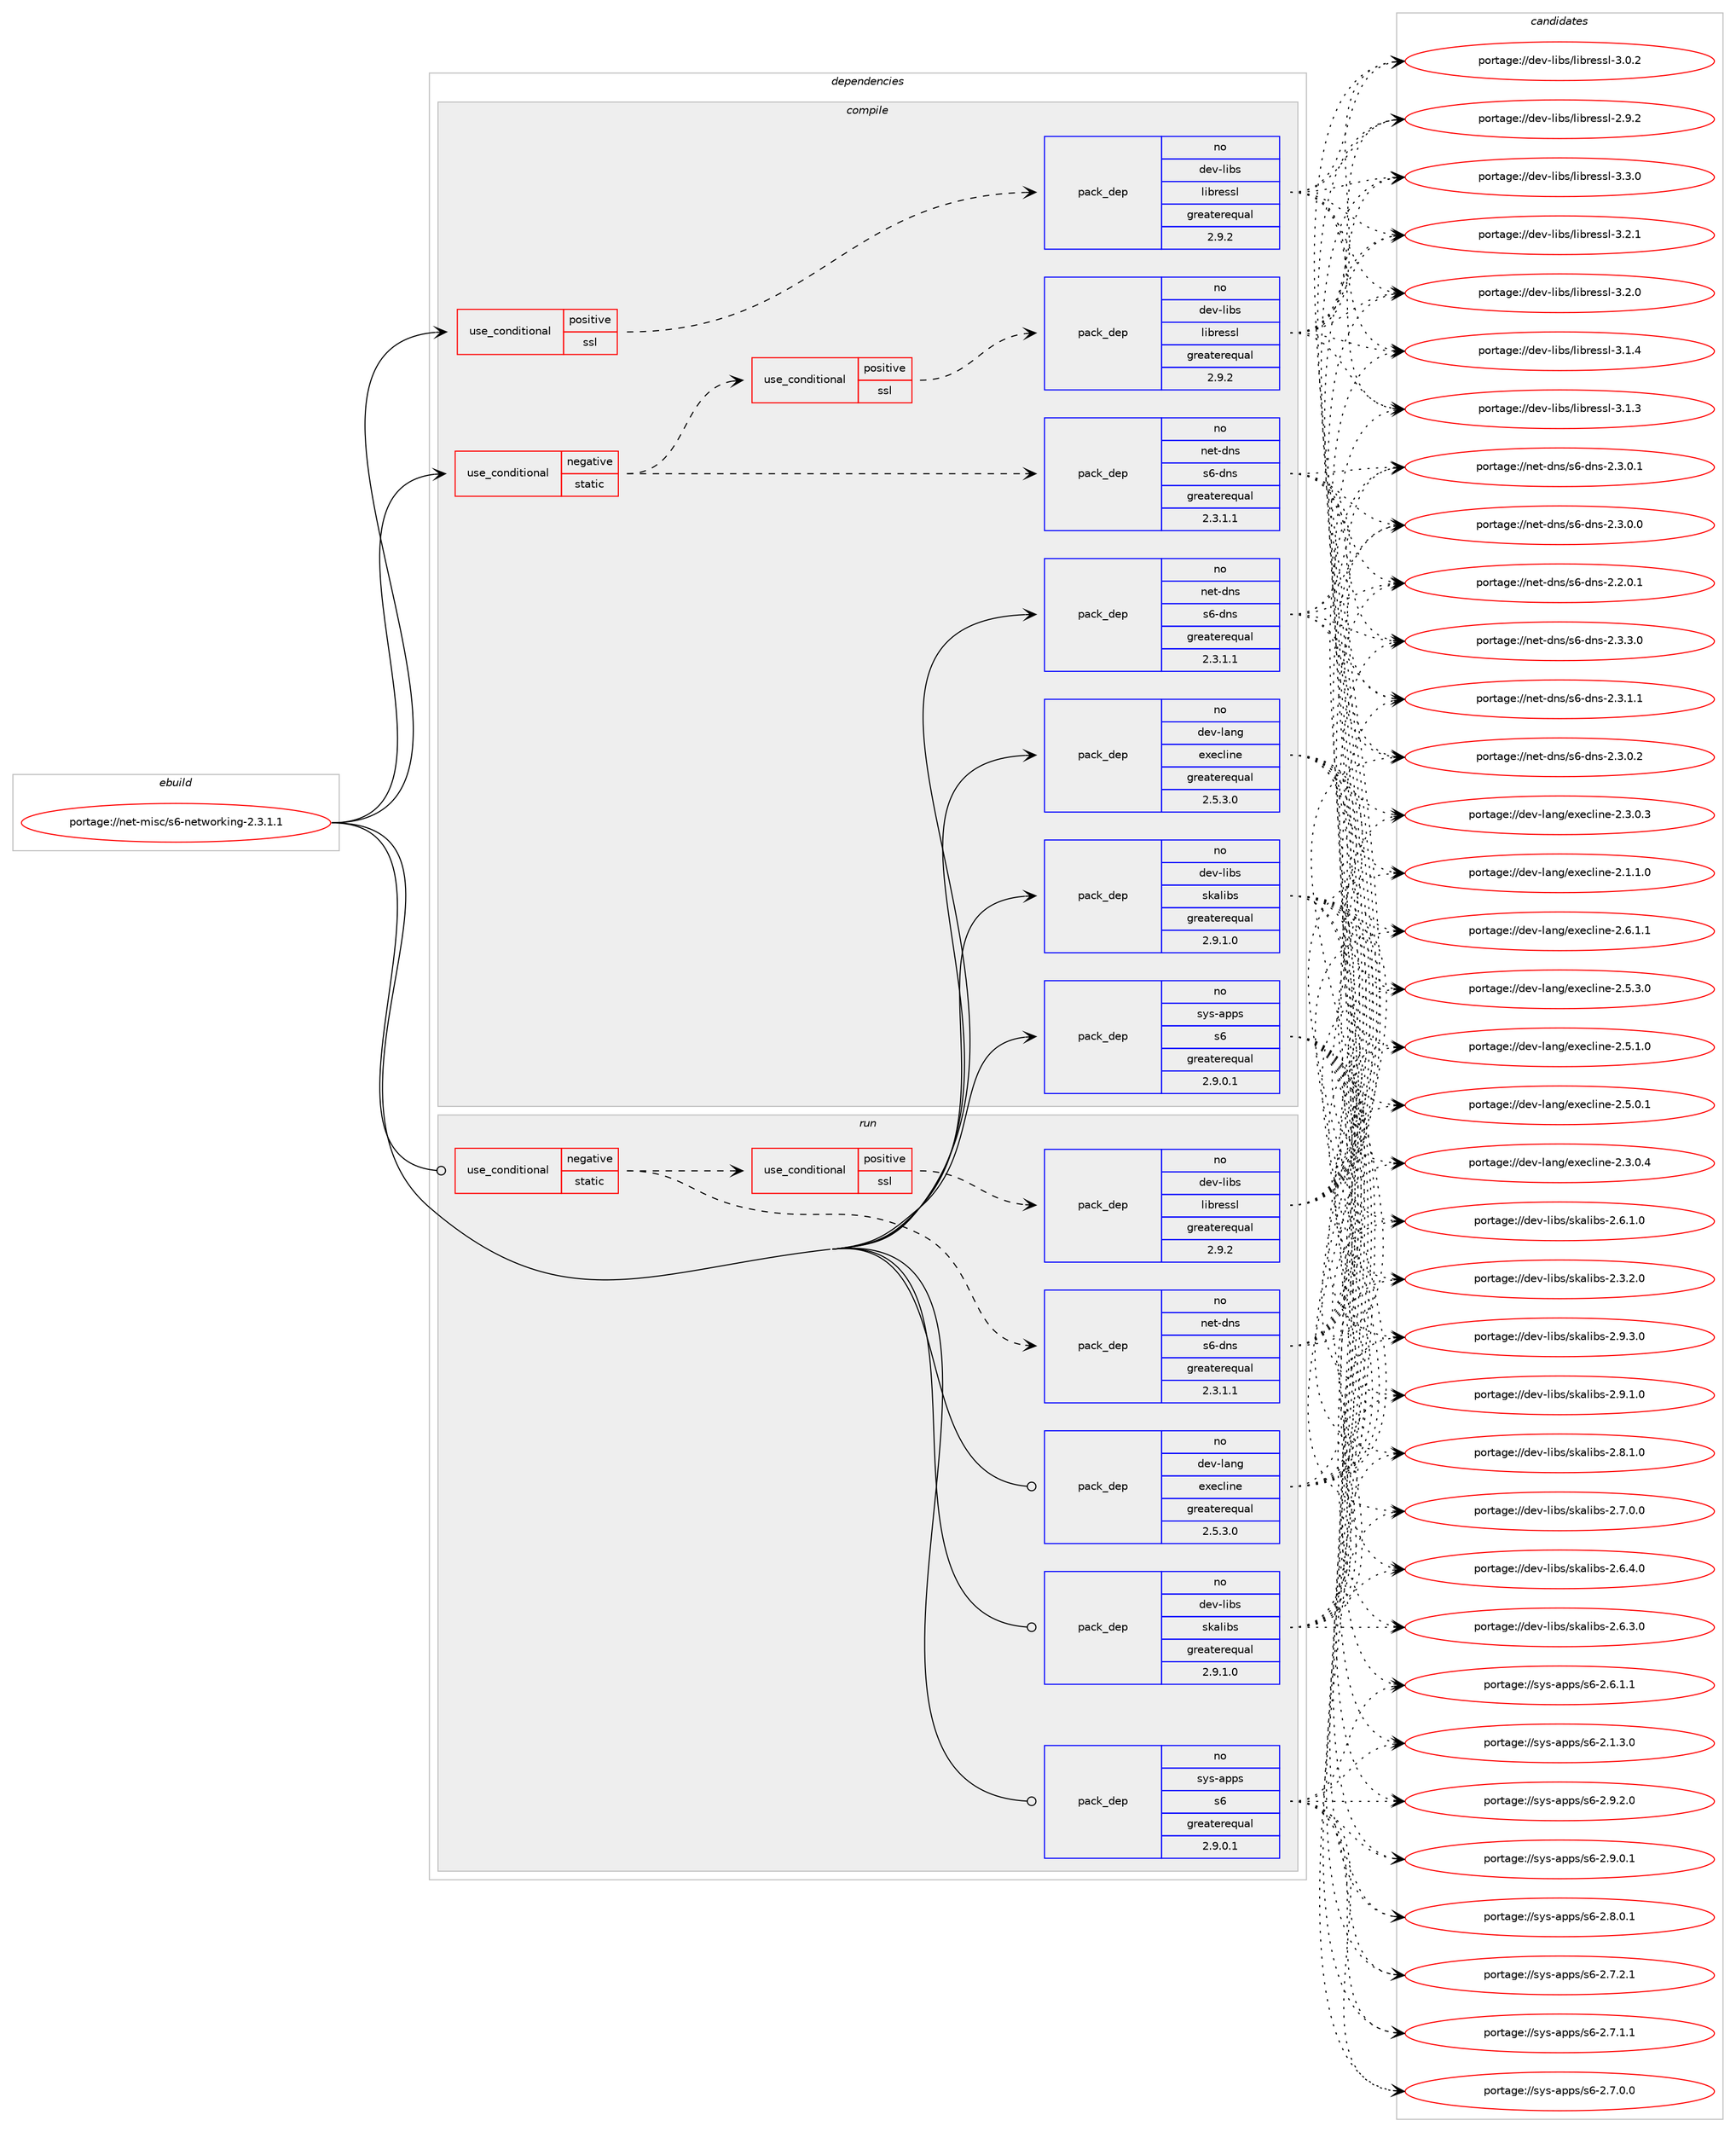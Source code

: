 digraph prolog {

# *************
# Graph options
# *************

newrank=true;
concentrate=true;
compound=true;
graph [rankdir=LR,fontname=Helvetica,fontsize=10,ranksep=1.5];#, ranksep=2.5, nodesep=0.2];
edge  [arrowhead=vee];
node  [fontname=Helvetica,fontsize=10];

# **********
# The ebuild
# **********

subgraph cluster_leftcol {
color=gray;
rank=same;
label=<<i>ebuild</i>>;
id [label="portage://net-misc/s6-networking-2.3.1.1", color=red, width=4, href="../net-misc/s6-networking-2.3.1.1.svg"];
}

# ****************
# The dependencies
# ****************

subgraph cluster_midcol {
color=gray;
label=<<i>dependencies</i>>;
subgraph cluster_compile {
fillcolor="#eeeeee";
style=filled;
label=<<i>compile</i>>;
subgraph cond340 {
dependency2597 [label=<<TABLE BORDER="0" CELLBORDER="1" CELLSPACING="0" CELLPADDING="4"><TR><TD ROWSPAN="3" CELLPADDING="10">use_conditional</TD></TR><TR><TD>negative</TD></TR><TR><TD>static</TD></TR></TABLE>>, shape=none, color=red];
subgraph pack2222 {
dependency2598 [label=<<TABLE BORDER="0" CELLBORDER="1" CELLSPACING="0" CELLPADDING="4" WIDTH="220"><TR><TD ROWSPAN="6" CELLPADDING="30">pack_dep</TD></TR><TR><TD WIDTH="110">no</TD></TR><TR><TD>net-dns</TD></TR><TR><TD>s6-dns</TD></TR><TR><TD>greaterequal</TD></TR><TR><TD>2.3.1.1</TD></TR></TABLE>>, shape=none, color=blue];
}
dependency2597:e -> dependency2598:w [weight=20,style="dashed",arrowhead="vee"];
subgraph cond341 {
dependency2599 [label=<<TABLE BORDER="0" CELLBORDER="1" CELLSPACING="0" CELLPADDING="4"><TR><TD ROWSPAN="3" CELLPADDING="10">use_conditional</TD></TR><TR><TD>positive</TD></TR><TR><TD>ssl</TD></TR></TABLE>>, shape=none, color=red];
subgraph pack2223 {
dependency2600 [label=<<TABLE BORDER="0" CELLBORDER="1" CELLSPACING="0" CELLPADDING="4" WIDTH="220"><TR><TD ROWSPAN="6" CELLPADDING="30">pack_dep</TD></TR><TR><TD WIDTH="110">no</TD></TR><TR><TD>dev-libs</TD></TR><TR><TD>libressl</TD></TR><TR><TD>greaterequal</TD></TR><TR><TD>2.9.2</TD></TR></TABLE>>, shape=none, color=blue];
}
dependency2599:e -> dependency2600:w [weight=20,style="dashed",arrowhead="vee"];
}
dependency2597:e -> dependency2599:w [weight=20,style="dashed",arrowhead="vee"];
}
id:e -> dependency2597:w [weight=20,style="solid",arrowhead="vee"];
subgraph cond342 {
dependency2601 [label=<<TABLE BORDER="0" CELLBORDER="1" CELLSPACING="0" CELLPADDING="4"><TR><TD ROWSPAN="3" CELLPADDING="10">use_conditional</TD></TR><TR><TD>positive</TD></TR><TR><TD>ssl</TD></TR></TABLE>>, shape=none, color=red];
subgraph pack2224 {
dependency2602 [label=<<TABLE BORDER="0" CELLBORDER="1" CELLSPACING="0" CELLPADDING="4" WIDTH="220"><TR><TD ROWSPAN="6" CELLPADDING="30">pack_dep</TD></TR><TR><TD WIDTH="110">no</TD></TR><TR><TD>dev-libs</TD></TR><TR><TD>libressl</TD></TR><TR><TD>greaterequal</TD></TR><TR><TD>2.9.2</TD></TR></TABLE>>, shape=none, color=blue];
}
dependency2601:e -> dependency2602:w [weight=20,style="dashed",arrowhead="vee"];
}
id:e -> dependency2601:w [weight=20,style="solid",arrowhead="vee"];
subgraph pack2225 {
dependency2603 [label=<<TABLE BORDER="0" CELLBORDER="1" CELLSPACING="0" CELLPADDING="4" WIDTH="220"><TR><TD ROWSPAN="6" CELLPADDING="30">pack_dep</TD></TR><TR><TD WIDTH="110">no</TD></TR><TR><TD>dev-lang</TD></TR><TR><TD>execline</TD></TR><TR><TD>greaterequal</TD></TR><TR><TD>2.5.3.0</TD></TR></TABLE>>, shape=none, color=blue];
}
id:e -> dependency2603:w [weight=20,style="solid",arrowhead="vee"];
subgraph pack2226 {
dependency2604 [label=<<TABLE BORDER="0" CELLBORDER="1" CELLSPACING="0" CELLPADDING="4" WIDTH="220"><TR><TD ROWSPAN="6" CELLPADDING="30">pack_dep</TD></TR><TR><TD WIDTH="110">no</TD></TR><TR><TD>dev-libs</TD></TR><TR><TD>skalibs</TD></TR><TR><TD>greaterequal</TD></TR><TR><TD>2.9.1.0</TD></TR></TABLE>>, shape=none, color=blue];
}
id:e -> dependency2604:w [weight=20,style="solid",arrowhead="vee"];
subgraph pack2227 {
dependency2605 [label=<<TABLE BORDER="0" CELLBORDER="1" CELLSPACING="0" CELLPADDING="4" WIDTH="220"><TR><TD ROWSPAN="6" CELLPADDING="30">pack_dep</TD></TR><TR><TD WIDTH="110">no</TD></TR><TR><TD>net-dns</TD></TR><TR><TD>s6-dns</TD></TR><TR><TD>greaterequal</TD></TR><TR><TD>2.3.1.1</TD></TR></TABLE>>, shape=none, color=blue];
}
id:e -> dependency2605:w [weight=20,style="solid",arrowhead="vee"];
subgraph pack2228 {
dependency2606 [label=<<TABLE BORDER="0" CELLBORDER="1" CELLSPACING="0" CELLPADDING="4" WIDTH="220"><TR><TD ROWSPAN="6" CELLPADDING="30">pack_dep</TD></TR><TR><TD WIDTH="110">no</TD></TR><TR><TD>sys-apps</TD></TR><TR><TD>s6</TD></TR><TR><TD>greaterequal</TD></TR><TR><TD>2.9.0.1</TD></TR></TABLE>>, shape=none, color=blue];
}
id:e -> dependency2606:w [weight=20,style="solid",arrowhead="vee"];
}
subgraph cluster_compileandrun {
fillcolor="#eeeeee";
style=filled;
label=<<i>compile and run</i>>;
}
subgraph cluster_run {
fillcolor="#eeeeee";
style=filled;
label=<<i>run</i>>;
subgraph cond343 {
dependency2607 [label=<<TABLE BORDER="0" CELLBORDER="1" CELLSPACING="0" CELLPADDING="4"><TR><TD ROWSPAN="3" CELLPADDING="10">use_conditional</TD></TR><TR><TD>negative</TD></TR><TR><TD>static</TD></TR></TABLE>>, shape=none, color=red];
subgraph pack2229 {
dependency2608 [label=<<TABLE BORDER="0" CELLBORDER="1" CELLSPACING="0" CELLPADDING="4" WIDTH="220"><TR><TD ROWSPAN="6" CELLPADDING="30">pack_dep</TD></TR><TR><TD WIDTH="110">no</TD></TR><TR><TD>net-dns</TD></TR><TR><TD>s6-dns</TD></TR><TR><TD>greaterequal</TD></TR><TR><TD>2.3.1.1</TD></TR></TABLE>>, shape=none, color=blue];
}
dependency2607:e -> dependency2608:w [weight=20,style="dashed",arrowhead="vee"];
subgraph cond344 {
dependency2609 [label=<<TABLE BORDER="0" CELLBORDER="1" CELLSPACING="0" CELLPADDING="4"><TR><TD ROWSPAN="3" CELLPADDING="10">use_conditional</TD></TR><TR><TD>positive</TD></TR><TR><TD>ssl</TD></TR></TABLE>>, shape=none, color=red];
subgraph pack2230 {
dependency2610 [label=<<TABLE BORDER="0" CELLBORDER="1" CELLSPACING="0" CELLPADDING="4" WIDTH="220"><TR><TD ROWSPAN="6" CELLPADDING="30">pack_dep</TD></TR><TR><TD WIDTH="110">no</TD></TR><TR><TD>dev-libs</TD></TR><TR><TD>libressl</TD></TR><TR><TD>greaterequal</TD></TR><TR><TD>2.9.2</TD></TR></TABLE>>, shape=none, color=blue];
}
dependency2609:e -> dependency2610:w [weight=20,style="dashed",arrowhead="vee"];
}
dependency2607:e -> dependency2609:w [weight=20,style="dashed",arrowhead="vee"];
}
id:e -> dependency2607:w [weight=20,style="solid",arrowhead="odot"];
subgraph pack2231 {
dependency2611 [label=<<TABLE BORDER="0" CELLBORDER="1" CELLSPACING="0" CELLPADDING="4" WIDTH="220"><TR><TD ROWSPAN="6" CELLPADDING="30">pack_dep</TD></TR><TR><TD WIDTH="110">no</TD></TR><TR><TD>dev-lang</TD></TR><TR><TD>execline</TD></TR><TR><TD>greaterequal</TD></TR><TR><TD>2.5.3.0</TD></TR></TABLE>>, shape=none, color=blue];
}
id:e -> dependency2611:w [weight=20,style="solid",arrowhead="odot"];
subgraph pack2232 {
dependency2612 [label=<<TABLE BORDER="0" CELLBORDER="1" CELLSPACING="0" CELLPADDING="4" WIDTH="220"><TR><TD ROWSPAN="6" CELLPADDING="30">pack_dep</TD></TR><TR><TD WIDTH="110">no</TD></TR><TR><TD>dev-libs</TD></TR><TR><TD>skalibs</TD></TR><TR><TD>greaterequal</TD></TR><TR><TD>2.9.1.0</TD></TR></TABLE>>, shape=none, color=blue];
}
id:e -> dependency2612:w [weight=20,style="solid",arrowhead="odot"];
subgraph pack2233 {
dependency2613 [label=<<TABLE BORDER="0" CELLBORDER="1" CELLSPACING="0" CELLPADDING="4" WIDTH="220"><TR><TD ROWSPAN="6" CELLPADDING="30">pack_dep</TD></TR><TR><TD WIDTH="110">no</TD></TR><TR><TD>sys-apps</TD></TR><TR><TD>s6</TD></TR><TR><TD>greaterequal</TD></TR><TR><TD>2.9.0.1</TD></TR></TABLE>>, shape=none, color=blue];
}
id:e -> dependency2613:w [weight=20,style="solid",arrowhead="odot"];
}
}

# **************
# The candidates
# **************

subgraph cluster_choices {
rank=same;
color=gray;
label=<<i>candidates</i>>;

subgraph choice2222 {
color=black;
nodesep=1;
choice110101116451001101154711554451001101154550465146514648 [label="portage://net-dns/s6-dns-2.3.3.0", color=red, width=4,href="../net-dns/s6-dns-2.3.3.0.svg"];
choice110101116451001101154711554451001101154550465146494649 [label="portage://net-dns/s6-dns-2.3.1.1", color=red, width=4,href="../net-dns/s6-dns-2.3.1.1.svg"];
choice110101116451001101154711554451001101154550465146484650 [label="portage://net-dns/s6-dns-2.3.0.2", color=red, width=4,href="../net-dns/s6-dns-2.3.0.2.svg"];
choice110101116451001101154711554451001101154550465146484649 [label="portage://net-dns/s6-dns-2.3.0.1", color=red, width=4,href="../net-dns/s6-dns-2.3.0.1.svg"];
choice110101116451001101154711554451001101154550465146484648 [label="portage://net-dns/s6-dns-2.3.0.0", color=red, width=4,href="../net-dns/s6-dns-2.3.0.0.svg"];
choice110101116451001101154711554451001101154550465046484649 [label="portage://net-dns/s6-dns-2.2.0.1", color=red, width=4,href="../net-dns/s6-dns-2.2.0.1.svg"];
dependency2598:e -> choice110101116451001101154711554451001101154550465146514648:w [style=dotted,weight="100"];
dependency2598:e -> choice110101116451001101154711554451001101154550465146494649:w [style=dotted,weight="100"];
dependency2598:e -> choice110101116451001101154711554451001101154550465146484650:w [style=dotted,weight="100"];
dependency2598:e -> choice110101116451001101154711554451001101154550465146484649:w [style=dotted,weight="100"];
dependency2598:e -> choice110101116451001101154711554451001101154550465146484648:w [style=dotted,weight="100"];
dependency2598:e -> choice110101116451001101154711554451001101154550465046484649:w [style=dotted,weight="100"];
}
subgraph choice2223 {
color=black;
nodesep=1;
choice10010111845108105981154710810598114101115115108455146514648 [label="portage://dev-libs/libressl-3.3.0", color=red, width=4,href="../dev-libs/libressl-3.3.0.svg"];
choice10010111845108105981154710810598114101115115108455146504649 [label="portage://dev-libs/libressl-3.2.1", color=red, width=4,href="../dev-libs/libressl-3.2.1.svg"];
choice10010111845108105981154710810598114101115115108455146504648 [label="portage://dev-libs/libressl-3.2.0", color=red, width=4,href="../dev-libs/libressl-3.2.0.svg"];
choice10010111845108105981154710810598114101115115108455146494652 [label="portage://dev-libs/libressl-3.1.4", color=red, width=4,href="../dev-libs/libressl-3.1.4.svg"];
choice10010111845108105981154710810598114101115115108455146494651 [label="portage://dev-libs/libressl-3.1.3", color=red, width=4,href="../dev-libs/libressl-3.1.3.svg"];
choice10010111845108105981154710810598114101115115108455146484650 [label="portage://dev-libs/libressl-3.0.2", color=red, width=4,href="../dev-libs/libressl-3.0.2.svg"];
choice10010111845108105981154710810598114101115115108455046574650 [label="portage://dev-libs/libressl-2.9.2", color=red, width=4,href="../dev-libs/libressl-2.9.2.svg"];
dependency2600:e -> choice10010111845108105981154710810598114101115115108455146514648:w [style=dotted,weight="100"];
dependency2600:e -> choice10010111845108105981154710810598114101115115108455146504649:w [style=dotted,weight="100"];
dependency2600:e -> choice10010111845108105981154710810598114101115115108455146504648:w [style=dotted,weight="100"];
dependency2600:e -> choice10010111845108105981154710810598114101115115108455146494652:w [style=dotted,weight="100"];
dependency2600:e -> choice10010111845108105981154710810598114101115115108455146494651:w [style=dotted,weight="100"];
dependency2600:e -> choice10010111845108105981154710810598114101115115108455146484650:w [style=dotted,weight="100"];
dependency2600:e -> choice10010111845108105981154710810598114101115115108455046574650:w [style=dotted,weight="100"];
}
subgraph choice2224 {
color=black;
nodesep=1;
choice10010111845108105981154710810598114101115115108455146514648 [label="portage://dev-libs/libressl-3.3.0", color=red, width=4,href="../dev-libs/libressl-3.3.0.svg"];
choice10010111845108105981154710810598114101115115108455146504649 [label="portage://dev-libs/libressl-3.2.1", color=red, width=4,href="../dev-libs/libressl-3.2.1.svg"];
choice10010111845108105981154710810598114101115115108455146504648 [label="portage://dev-libs/libressl-3.2.0", color=red, width=4,href="../dev-libs/libressl-3.2.0.svg"];
choice10010111845108105981154710810598114101115115108455146494652 [label="portage://dev-libs/libressl-3.1.4", color=red, width=4,href="../dev-libs/libressl-3.1.4.svg"];
choice10010111845108105981154710810598114101115115108455146494651 [label="portage://dev-libs/libressl-3.1.3", color=red, width=4,href="../dev-libs/libressl-3.1.3.svg"];
choice10010111845108105981154710810598114101115115108455146484650 [label="portage://dev-libs/libressl-3.0.2", color=red, width=4,href="../dev-libs/libressl-3.0.2.svg"];
choice10010111845108105981154710810598114101115115108455046574650 [label="portage://dev-libs/libressl-2.9.2", color=red, width=4,href="../dev-libs/libressl-2.9.2.svg"];
dependency2602:e -> choice10010111845108105981154710810598114101115115108455146514648:w [style=dotted,weight="100"];
dependency2602:e -> choice10010111845108105981154710810598114101115115108455146504649:w [style=dotted,weight="100"];
dependency2602:e -> choice10010111845108105981154710810598114101115115108455146504648:w [style=dotted,weight="100"];
dependency2602:e -> choice10010111845108105981154710810598114101115115108455146494652:w [style=dotted,weight="100"];
dependency2602:e -> choice10010111845108105981154710810598114101115115108455146494651:w [style=dotted,weight="100"];
dependency2602:e -> choice10010111845108105981154710810598114101115115108455146484650:w [style=dotted,weight="100"];
dependency2602:e -> choice10010111845108105981154710810598114101115115108455046574650:w [style=dotted,weight="100"];
}
subgraph choice2225 {
color=black;
nodesep=1;
choice100101118451089711010347101120101991081051101014550465446494649 [label="portage://dev-lang/execline-2.6.1.1", color=red, width=4,href="../dev-lang/execline-2.6.1.1.svg"];
choice100101118451089711010347101120101991081051101014550465346514648 [label="portage://dev-lang/execline-2.5.3.0", color=red, width=4,href="../dev-lang/execline-2.5.3.0.svg"];
choice100101118451089711010347101120101991081051101014550465346494648 [label="portage://dev-lang/execline-2.5.1.0", color=red, width=4,href="../dev-lang/execline-2.5.1.0.svg"];
choice100101118451089711010347101120101991081051101014550465346484649 [label="portage://dev-lang/execline-2.5.0.1", color=red, width=4,href="../dev-lang/execline-2.5.0.1.svg"];
choice100101118451089711010347101120101991081051101014550465146484652 [label="portage://dev-lang/execline-2.3.0.4", color=red, width=4,href="../dev-lang/execline-2.3.0.4.svg"];
choice100101118451089711010347101120101991081051101014550465146484651 [label="portage://dev-lang/execline-2.3.0.3", color=red, width=4,href="../dev-lang/execline-2.3.0.3.svg"];
choice100101118451089711010347101120101991081051101014550464946494648 [label="portage://dev-lang/execline-2.1.1.0", color=red, width=4,href="../dev-lang/execline-2.1.1.0.svg"];
dependency2603:e -> choice100101118451089711010347101120101991081051101014550465446494649:w [style=dotted,weight="100"];
dependency2603:e -> choice100101118451089711010347101120101991081051101014550465346514648:w [style=dotted,weight="100"];
dependency2603:e -> choice100101118451089711010347101120101991081051101014550465346494648:w [style=dotted,weight="100"];
dependency2603:e -> choice100101118451089711010347101120101991081051101014550465346484649:w [style=dotted,weight="100"];
dependency2603:e -> choice100101118451089711010347101120101991081051101014550465146484652:w [style=dotted,weight="100"];
dependency2603:e -> choice100101118451089711010347101120101991081051101014550465146484651:w [style=dotted,weight="100"];
dependency2603:e -> choice100101118451089711010347101120101991081051101014550464946494648:w [style=dotted,weight="100"];
}
subgraph choice2226 {
color=black;
nodesep=1;
choice10010111845108105981154711510797108105981154550465746514648 [label="portage://dev-libs/skalibs-2.9.3.0", color=red, width=4,href="../dev-libs/skalibs-2.9.3.0.svg"];
choice10010111845108105981154711510797108105981154550465746494648 [label="portage://dev-libs/skalibs-2.9.1.0", color=red, width=4,href="../dev-libs/skalibs-2.9.1.0.svg"];
choice10010111845108105981154711510797108105981154550465646494648 [label="portage://dev-libs/skalibs-2.8.1.0", color=red, width=4,href="../dev-libs/skalibs-2.8.1.0.svg"];
choice10010111845108105981154711510797108105981154550465546484648 [label="portage://dev-libs/skalibs-2.7.0.0", color=red, width=4,href="../dev-libs/skalibs-2.7.0.0.svg"];
choice10010111845108105981154711510797108105981154550465446524648 [label="portage://dev-libs/skalibs-2.6.4.0", color=red, width=4,href="../dev-libs/skalibs-2.6.4.0.svg"];
choice10010111845108105981154711510797108105981154550465446514648 [label="portage://dev-libs/skalibs-2.6.3.0", color=red, width=4,href="../dev-libs/skalibs-2.6.3.0.svg"];
choice10010111845108105981154711510797108105981154550465446494648 [label="portage://dev-libs/skalibs-2.6.1.0", color=red, width=4,href="../dev-libs/skalibs-2.6.1.0.svg"];
choice10010111845108105981154711510797108105981154550465146504648 [label="portage://dev-libs/skalibs-2.3.2.0", color=red, width=4,href="../dev-libs/skalibs-2.3.2.0.svg"];
dependency2604:e -> choice10010111845108105981154711510797108105981154550465746514648:w [style=dotted,weight="100"];
dependency2604:e -> choice10010111845108105981154711510797108105981154550465746494648:w [style=dotted,weight="100"];
dependency2604:e -> choice10010111845108105981154711510797108105981154550465646494648:w [style=dotted,weight="100"];
dependency2604:e -> choice10010111845108105981154711510797108105981154550465546484648:w [style=dotted,weight="100"];
dependency2604:e -> choice10010111845108105981154711510797108105981154550465446524648:w [style=dotted,weight="100"];
dependency2604:e -> choice10010111845108105981154711510797108105981154550465446514648:w [style=dotted,weight="100"];
dependency2604:e -> choice10010111845108105981154711510797108105981154550465446494648:w [style=dotted,weight="100"];
dependency2604:e -> choice10010111845108105981154711510797108105981154550465146504648:w [style=dotted,weight="100"];
}
subgraph choice2227 {
color=black;
nodesep=1;
choice110101116451001101154711554451001101154550465146514648 [label="portage://net-dns/s6-dns-2.3.3.0", color=red, width=4,href="../net-dns/s6-dns-2.3.3.0.svg"];
choice110101116451001101154711554451001101154550465146494649 [label="portage://net-dns/s6-dns-2.3.1.1", color=red, width=4,href="../net-dns/s6-dns-2.3.1.1.svg"];
choice110101116451001101154711554451001101154550465146484650 [label="portage://net-dns/s6-dns-2.3.0.2", color=red, width=4,href="../net-dns/s6-dns-2.3.0.2.svg"];
choice110101116451001101154711554451001101154550465146484649 [label="portage://net-dns/s6-dns-2.3.0.1", color=red, width=4,href="../net-dns/s6-dns-2.3.0.1.svg"];
choice110101116451001101154711554451001101154550465146484648 [label="portage://net-dns/s6-dns-2.3.0.0", color=red, width=4,href="../net-dns/s6-dns-2.3.0.0.svg"];
choice110101116451001101154711554451001101154550465046484649 [label="portage://net-dns/s6-dns-2.2.0.1", color=red, width=4,href="../net-dns/s6-dns-2.2.0.1.svg"];
dependency2605:e -> choice110101116451001101154711554451001101154550465146514648:w [style=dotted,weight="100"];
dependency2605:e -> choice110101116451001101154711554451001101154550465146494649:w [style=dotted,weight="100"];
dependency2605:e -> choice110101116451001101154711554451001101154550465146484650:w [style=dotted,weight="100"];
dependency2605:e -> choice110101116451001101154711554451001101154550465146484649:w [style=dotted,weight="100"];
dependency2605:e -> choice110101116451001101154711554451001101154550465146484648:w [style=dotted,weight="100"];
dependency2605:e -> choice110101116451001101154711554451001101154550465046484649:w [style=dotted,weight="100"];
}
subgraph choice2228 {
color=black;
nodesep=1;
choice115121115459711211211547115544550465746504648 [label="portage://sys-apps/s6-2.9.2.0", color=red, width=4,href="../sys-apps/s6-2.9.2.0.svg"];
choice115121115459711211211547115544550465746484649 [label="portage://sys-apps/s6-2.9.0.1", color=red, width=4,href="../sys-apps/s6-2.9.0.1.svg"];
choice115121115459711211211547115544550465646484649 [label="portage://sys-apps/s6-2.8.0.1", color=red, width=4,href="../sys-apps/s6-2.8.0.1.svg"];
choice115121115459711211211547115544550465546504649 [label="portage://sys-apps/s6-2.7.2.1", color=red, width=4,href="../sys-apps/s6-2.7.2.1.svg"];
choice115121115459711211211547115544550465546494649 [label="portage://sys-apps/s6-2.7.1.1", color=red, width=4,href="../sys-apps/s6-2.7.1.1.svg"];
choice115121115459711211211547115544550465546484648 [label="portage://sys-apps/s6-2.7.0.0", color=red, width=4,href="../sys-apps/s6-2.7.0.0.svg"];
choice115121115459711211211547115544550465446494649 [label="portage://sys-apps/s6-2.6.1.1", color=red, width=4,href="../sys-apps/s6-2.6.1.1.svg"];
choice115121115459711211211547115544550464946514648 [label="portage://sys-apps/s6-2.1.3.0", color=red, width=4,href="../sys-apps/s6-2.1.3.0.svg"];
dependency2606:e -> choice115121115459711211211547115544550465746504648:w [style=dotted,weight="100"];
dependency2606:e -> choice115121115459711211211547115544550465746484649:w [style=dotted,weight="100"];
dependency2606:e -> choice115121115459711211211547115544550465646484649:w [style=dotted,weight="100"];
dependency2606:e -> choice115121115459711211211547115544550465546504649:w [style=dotted,weight="100"];
dependency2606:e -> choice115121115459711211211547115544550465546494649:w [style=dotted,weight="100"];
dependency2606:e -> choice115121115459711211211547115544550465546484648:w [style=dotted,weight="100"];
dependency2606:e -> choice115121115459711211211547115544550465446494649:w [style=dotted,weight="100"];
dependency2606:e -> choice115121115459711211211547115544550464946514648:w [style=dotted,weight="100"];
}
subgraph choice2229 {
color=black;
nodesep=1;
choice110101116451001101154711554451001101154550465146514648 [label="portage://net-dns/s6-dns-2.3.3.0", color=red, width=4,href="../net-dns/s6-dns-2.3.3.0.svg"];
choice110101116451001101154711554451001101154550465146494649 [label="portage://net-dns/s6-dns-2.3.1.1", color=red, width=4,href="../net-dns/s6-dns-2.3.1.1.svg"];
choice110101116451001101154711554451001101154550465146484650 [label="portage://net-dns/s6-dns-2.3.0.2", color=red, width=4,href="../net-dns/s6-dns-2.3.0.2.svg"];
choice110101116451001101154711554451001101154550465146484649 [label="portage://net-dns/s6-dns-2.3.0.1", color=red, width=4,href="../net-dns/s6-dns-2.3.0.1.svg"];
choice110101116451001101154711554451001101154550465146484648 [label="portage://net-dns/s6-dns-2.3.0.0", color=red, width=4,href="../net-dns/s6-dns-2.3.0.0.svg"];
choice110101116451001101154711554451001101154550465046484649 [label="portage://net-dns/s6-dns-2.2.0.1", color=red, width=4,href="../net-dns/s6-dns-2.2.0.1.svg"];
dependency2608:e -> choice110101116451001101154711554451001101154550465146514648:w [style=dotted,weight="100"];
dependency2608:e -> choice110101116451001101154711554451001101154550465146494649:w [style=dotted,weight="100"];
dependency2608:e -> choice110101116451001101154711554451001101154550465146484650:w [style=dotted,weight="100"];
dependency2608:e -> choice110101116451001101154711554451001101154550465146484649:w [style=dotted,weight="100"];
dependency2608:e -> choice110101116451001101154711554451001101154550465146484648:w [style=dotted,weight="100"];
dependency2608:e -> choice110101116451001101154711554451001101154550465046484649:w [style=dotted,weight="100"];
}
subgraph choice2230 {
color=black;
nodesep=1;
choice10010111845108105981154710810598114101115115108455146514648 [label="portage://dev-libs/libressl-3.3.0", color=red, width=4,href="../dev-libs/libressl-3.3.0.svg"];
choice10010111845108105981154710810598114101115115108455146504649 [label="portage://dev-libs/libressl-3.2.1", color=red, width=4,href="../dev-libs/libressl-3.2.1.svg"];
choice10010111845108105981154710810598114101115115108455146504648 [label="portage://dev-libs/libressl-3.2.0", color=red, width=4,href="../dev-libs/libressl-3.2.0.svg"];
choice10010111845108105981154710810598114101115115108455146494652 [label="portage://dev-libs/libressl-3.1.4", color=red, width=4,href="../dev-libs/libressl-3.1.4.svg"];
choice10010111845108105981154710810598114101115115108455146494651 [label="portage://dev-libs/libressl-3.1.3", color=red, width=4,href="../dev-libs/libressl-3.1.3.svg"];
choice10010111845108105981154710810598114101115115108455146484650 [label="portage://dev-libs/libressl-3.0.2", color=red, width=4,href="../dev-libs/libressl-3.0.2.svg"];
choice10010111845108105981154710810598114101115115108455046574650 [label="portage://dev-libs/libressl-2.9.2", color=red, width=4,href="../dev-libs/libressl-2.9.2.svg"];
dependency2610:e -> choice10010111845108105981154710810598114101115115108455146514648:w [style=dotted,weight="100"];
dependency2610:e -> choice10010111845108105981154710810598114101115115108455146504649:w [style=dotted,weight="100"];
dependency2610:e -> choice10010111845108105981154710810598114101115115108455146504648:w [style=dotted,weight="100"];
dependency2610:e -> choice10010111845108105981154710810598114101115115108455146494652:w [style=dotted,weight="100"];
dependency2610:e -> choice10010111845108105981154710810598114101115115108455146494651:w [style=dotted,weight="100"];
dependency2610:e -> choice10010111845108105981154710810598114101115115108455146484650:w [style=dotted,weight="100"];
dependency2610:e -> choice10010111845108105981154710810598114101115115108455046574650:w [style=dotted,weight="100"];
}
subgraph choice2231 {
color=black;
nodesep=1;
choice100101118451089711010347101120101991081051101014550465446494649 [label="portage://dev-lang/execline-2.6.1.1", color=red, width=4,href="../dev-lang/execline-2.6.1.1.svg"];
choice100101118451089711010347101120101991081051101014550465346514648 [label="portage://dev-lang/execline-2.5.3.0", color=red, width=4,href="../dev-lang/execline-2.5.3.0.svg"];
choice100101118451089711010347101120101991081051101014550465346494648 [label="portage://dev-lang/execline-2.5.1.0", color=red, width=4,href="../dev-lang/execline-2.5.1.0.svg"];
choice100101118451089711010347101120101991081051101014550465346484649 [label="portage://dev-lang/execline-2.5.0.1", color=red, width=4,href="../dev-lang/execline-2.5.0.1.svg"];
choice100101118451089711010347101120101991081051101014550465146484652 [label="portage://dev-lang/execline-2.3.0.4", color=red, width=4,href="../dev-lang/execline-2.3.0.4.svg"];
choice100101118451089711010347101120101991081051101014550465146484651 [label="portage://dev-lang/execline-2.3.0.3", color=red, width=4,href="../dev-lang/execline-2.3.0.3.svg"];
choice100101118451089711010347101120101991081051101014550464946494648 [label="portage://dev-lang/execline-2.1.1.0", color=red, width=4,href="../dev-lang/execline-2.1.1.0.svg"];
dependency2611:e -> choice100101118451089711010347101120101991081051101014550465446494649:w [style=dotted,weight="100"];
dependency2611:e -> choice100101118451089711010347101120101991081051101014550465346514648:w [style=dotted,weight="100"];
dependency2611:e -> choice100101118451089711010347101120101991081051101014550465346494648:w [style=dotted,weight="100"];
dependency2611:e -> choice100101118451089711010347101120101991081051101014550465346484649:w [style=dotted,weight="100"];
dependency2611:e -> choice100101118451089711010347101120101991081051101014550465146484652:w [style=dotted,weight="100"];
dependency2611:e -> choice100101118451089711010347101120101991081051101014550465146484651:w [style=dotted,weight="100"];
dependency2611:e -> choice100101118451089711010347101120101991081051101014550464946494648:w [style=dotted,weight="100"];
}
subgraph choice2232 {
color=black;
nodesep=1;
choice10010111845108105981154711510797108105981154550465746514648 [label="portage://dev-libs/skalibs-2.9.3.0", color=red, width=4,href="../dev-libs/skalibs-2.9.3.0.svg"];
choice10010111845108105981154711510797108105981154550465746494648 [label="portage://dev-libs/skalibs-2.9.1.0", color=red, width=4,href="../dev-libs/skalibs-2.9.1.0.svg"];
choice10010111845108105981154711510797108105981154550465646494648 [label="portage://dev-libs/skalibs-2.8.1.0", color=red, width=4,href="../dev-libs/skalibs-2.8.1.0.svg"];
choice10010111845108105981154711510797108105981154550465546484648 [label="portage://dev-libs/skalibs-2.7.0.0", color=red, width=4,href="../dev-libs/skalibs-2.7.0.0.svg"];
choice10010111845108105981154711510797108105981154550465446524648 [label="portage://dev-libs/skalibs-2.6.4.0", color=red, width=4,href="../dev-libs/skalibs-2.6.4.0.svg"];
choice10010111845108105981154711510797108105981154550465446514648 [label="portage://dev-libs/skalibs-2.6.3.0", color=red, width=4,href="../dev-libs/skalibs-2.6.3.0.svg"];
choice10010111845108105981154711510797108105981154550465446494648 [label="portage://dev-libs/skalibs-2.6.1.0", color=red, width=4,href="../dev-libs/skalibs-2.6.1.0.svg"];
choice10010111845108105981154711510797108105981154550465146504648 [label="portage://dev-libs/skalibs-2.3.2.0", color=red, width=4,href="../dev-libs/skalibs-2.3.2.0.svg"];
dependency2612:e -> choice10010111845108105981154711510797108105981154550465746514648:w [style=dotted,weight="100"];
dependency2612:e -> choice10010111845108105981154711510797108105981154550465746494648:w [style=dotted,weight="100"];
dependency2612:e -> choice10010111845108105981154711510797108105981154550465646494648:w [style=dotted,weight="100"];
dependency2612:e -> choice10010111845108105981154711510797108105981154550465546484648:w [style=dotted,weight="100"];
dependency2612:e -> choice10010111845108105981154711510797108105981154550465446524648:w [style=dotted,weight="100"];
dependency2612:e -> choice10010111845108105981154711510797108105981154550465446514648:w [style=dotted,weight="100"];
dependency2612:e -> choice10010111845108105981154711510797108105981154550465446494648:w [style=dotted,weight="100"];
dependency2612:e -> choice10010111845108105981154711510797108105981154550465146504648:w [style=dotted,weight="100"];
}
subgraph choice2233 {
color=black;
nodesep=1;
choice115121115459711211211547115544550465746504648 [label="portage://sys-apps/s6-2.9.2.0", color=red, width=4,href="../sys-apps/s6-2.9.2.0.svg"];
choice115121115459711211211547115544550465746484649 [label="portage://sys-apps/s6-2.9.0.1", color=red, width=4,href="../sys-apps/s6-2.9.0.1.svg"];
choice115121115459711211211547115544550465646484649 [label="portage://sys-apps/s6-2.8.0.1", color=red, width=4,href="../sys-apps/s6-2.8.0.1.svg"];
choice115121115459711211211547115544550465546504649 [label="portage://sys-apps/s6-2.7.2.1", color=red, width=4,href="../sys-apps/s6-2.7.2.1.svg"];
choice115121115459711211211547115544550465546494649 [label="portage://sys-apps/s6-2.7.1.1", color=red, width=4,href="../sys-apps/s6-2.7.1.1.svg"];
choice115121115459711211211547115544550465546484648 [label="portage://sys-apps/s6-2.7.0.0", color=red, width=4,href="../sys-apps/s6-2.7.0.0.svg"];
choice115121115459711211211547115544550465446494649 [label="portage://sys-apps/s6-2.6.1.1", color=red, width=4,href="../sys-apps/s6-2.6.1.1.svg"];
choice115121115459711211211547115544550464946514648 [label="portage://sys-apps/s6-2.1.3.0", color=red, width=4,href="../sys-apps/s6-2.1.3.0.svg"];
dependency2613:e -> choice115121115459711211211547115544550465746504648:w [style=dotted,weight="100"];
dependency2613:e -> choice115121115459711211211547115544550465746484649:w [style=dotted,weight="100"];
dependency2613:e -> choice115121115459711211211547115544550465646484649:w [style=dotted,weight="100"];
dependency2613:e -> choice115121115459711211211547115544550465546504649:w [style=dotted,weight="100"];
dependency2613:e -> choice115121115459711211211547115544550465546494649:w [style=dotted,weight="100"];
dependency2613:e -> choice115121115459711211211547115544550465546484648:w [style=dotted,weight="100"];
dependency2613:e -> choice115121115459711211211547115544550465446494649:w [style=dotted,weight="100"];
dependency2613:e -> choice115121115459711211211547115544550464946514648:w [style=dotted,weight="100"];
}
}

}
